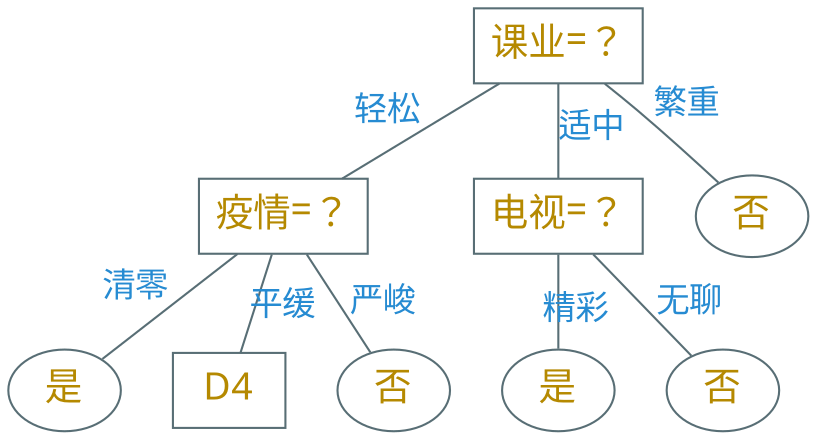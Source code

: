 digraph g {
    graph [nodesep=0.35, ranksep=0.35]
    bgcolor="transparent"
    node [shape=box color="#586e75" fontcolor="#b58900" fontsize=18 fontname="Ysabeau,LXGWWenKai"]
    edge [color="#586e75" fontcolor="#268bd2" fontsize=16 fontname="Ysabeau,LXGWWenKai" arrowhead=none]

    "课业=？" -> "疫情=？" [xlabel="轻松"]
    "课业=？" -> "电视=？" [label="适中"]

    node [shape=ellipse]

    "课业=？" -> "否" [headlabel="繁重" labeldistance=4]
    "电视=？" -> "是" [headlabel="精彩" labeldistance=2]

    y2 [label="是"]
    n2 [label="否"]

    "电视=？" -> n2 [label="无聊"]
    "疫情=？" -> y2 [xlabel="清零"]

    node [shape=box]
    "疫情=？" -> "D4" [headlabel="平缓" labeldistance=3]

    node [shape=ellipse]
    n3 [label="否"]
    "疫情=？" -> n3 [label="严峻"]
}
